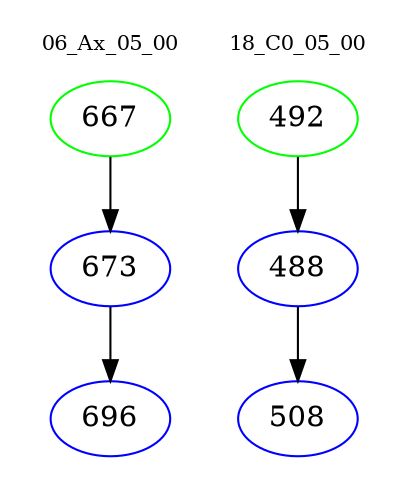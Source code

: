 digraph{
subgraph cluster_0 {
color = white
label = "06_Ax_05_00";
fontsize=10;
T0_667 [label="667", color="green"]
T0_667 -> T0_673 [color="black"]
T0_673 [label="673", color="blue"]
T0_673 -> T0_696 [color="black"]
T0_696 [label="696", color="blue"]
}
subgraph cluster_1 {
color = white
label = "18_C0_05_00";
fontsize=10;
T1_492 [label="492", color="green"]
T1_492 -> T1_488 [color="black"]
T1_488 [label="488", color="blue"]
T1_488 -> T1_508 [color="black"]
T1_508 [label="508", color="blue"]
}
}
